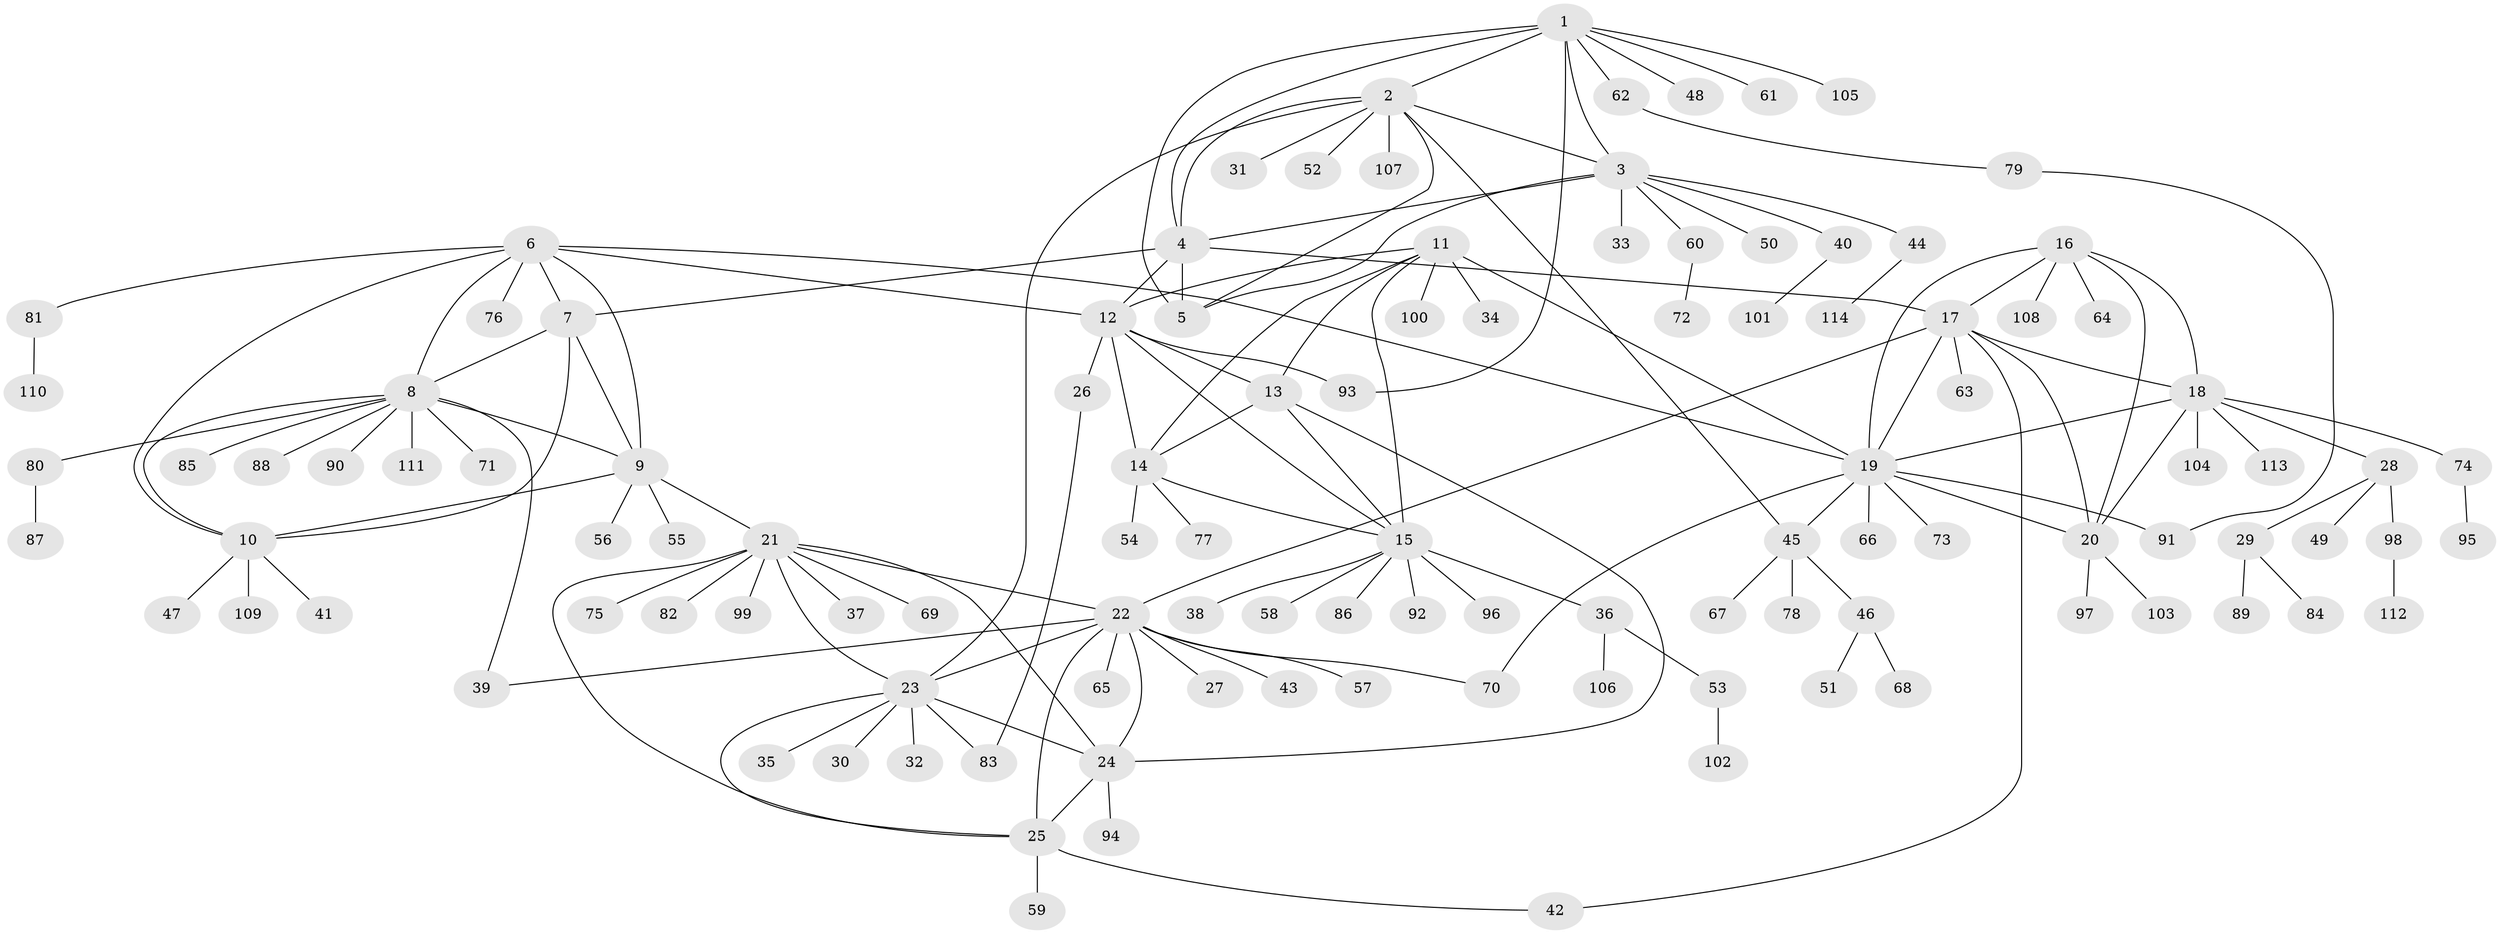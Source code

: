 // Generated by graph-tools (version 1.1) at 2025/50/03/09/25 03:50:33]
// undirected, 114 vertices, 156 edges
graph export_dot {
graph [start="1"]
  node [color=gray90,style=filled];
  1;
  2;
  3;
  4;
  5;
  6;
  7;
  8;
  9;
  10;
  11;
  12;
  13;
  14;
  15;
  16;
  17;
  18;
  19;
  20;
  21;
  22;
  23;
  24;
  25;
  26;
  27;
  28;
  29;
  30;
  31;
  32;
  33;
  34;
  35;
  36;
  37;
  38;
  39;
  40;
  41;
  42;
  43;
  44;
  45;
  46;
  47;
  48;
  49;
  50;
  51;
  52;
  53;
  54;
  55;
  56;
  57;
  58;
  59;
  60;
  61;
  62;
  63;
  64;
  65;
  66;
  67;
  68;
  69;
  70;
  71;
  72;
  73;
  74;
  75;
  76;
  77;
  78;
  79;
  80;
  81;
  82;
  83;
  84;
  85;
  86;
  87;
  88;
  89;
  90;
  91;
  92;
  93;
  94;
  95;
  96;
  97;
  98;
  99;
  100;
  101;
  102;
  103;
  104;
  105;
  106;
  107;
  108;
  109;
  110;
  111;
  112;
  113;
  114;
  1 -- 2;
  1 -- 3;
  1 -- 4;
  1 -- 5;
  1 -- 48;
  1 -- 61;
  1 -- 62;
  1 -- 93;
  1 -- 105;
  2 -- 3;
  2 -- 4;
  2 -- 5;
  2 -- 23;
  2 -- 31;
  2 -- 45;
  2 -- 52;
  2 -- 107;
  3 -- 4;
  3 -- 5;
  3 -- 33;
  3 -- 40;
  3 -- 44;
  3 -- 50;
  3 -- 60;
  4 -- 5;
  4 -- 7;
  4 -- 12;
  4 -- 17;
  6 -- 7;
  6 -- 8;
  6 -- 9;
  6 -- 10;
  6 -- 12;
  6 -- 19;
  6 -- 76;
  6 -- 81;
  7 -- 8;
  7 -- 9;
  7 -- 10;
  8 -- 9;
  8 -- 10;
  8 -- 39;
  8 -- 71;
  8 -- 80;
  8 -- 85;
  8 -- 88;
  8 -- 90;
  8 -- 111;
  9 -- 10;
  9 -- 21;
  9 -- 55;
  9 -- 56;
  10 -- 41;
  10 -- 47;
  10 -- 109;
  11 -- 12;
  11 -- 13;
  11 -- 14;
  11 -- 15;
  11 -- 19;
  11 -- 34;
  11 -- 100;
  12 -- 13;
  12 -- 14;
  12 -- 15;
  12 -- 26;
  12 -- 93;
  13 -- 14;
  13 -- 15;
  13 -- 24;
  14 -- 15;
  14 -- 54;
  14 -- 77;
  15 -- 36;
  15 -- 38;
  15 -- 58;
  15 -- 86;
  15 -- 92;
  15 -- 96;
  16 -- 17;
  16 -- 18;
  16 -- 19;
  16 -- 20;
  16 -- 64;
  16 -- 108;
  17 -- 18;
  17 -- 19;
  17 -- 20;
  17 -- 22;
  17 -- 42;
  17 -- 63;
  18 -- 19;
  18 -- 20;
  18 -- 28;
  18 -- 74;
  18 -- 104;
  18 -- 113;
  19 -- 20;
  19 -- 45;
  19 -- 66;
  19 -- 70;
  19 -- 73;
  19 -- 91;
  20 -- 97;
  20 -- 103;
  21 -- 22;
  21 -- 23;
  21 -- 24;
  21 -- 25;
  21 -- 37;
  21 -- 69;
  21 -- 75;
  21 -- 82;
  21 -- 99;
  22 -- 23;
  22 -- 24;
  22 -- 25;
  22 -- 27;
  22 -- 39;
  22 -- 43;
  22 -- 57;
  22 -- 65;
  22 -- 70;
  23 -- 24;
  23 -- 25;
  23 -- 30;
  23 -- 32;
  23 -- 35;
  23 -- 83;
  24 -- 25;
  24 -- 94;
  25 -- 42;
  25 -- 59;
  26 -- 83;
  28 -- 29;
  28 -- 49;
  28 -- 98;
  29 -- 84;
  29 -- 89;
  36 -- 53;
  36 -- 106;
  40 -- 101;
  44 -- 114;
  45 -- 46;
  45 -- 67;
  45 -- 78;
  46 -- 51;
  46 -- 68;
  53 -- 102;
  60 -- 72;
  62 -- 79;
  74 -- 95;
  79 -- 91;
  80 -- 87;
  81 -- 110;
  98 -- 112;
}
